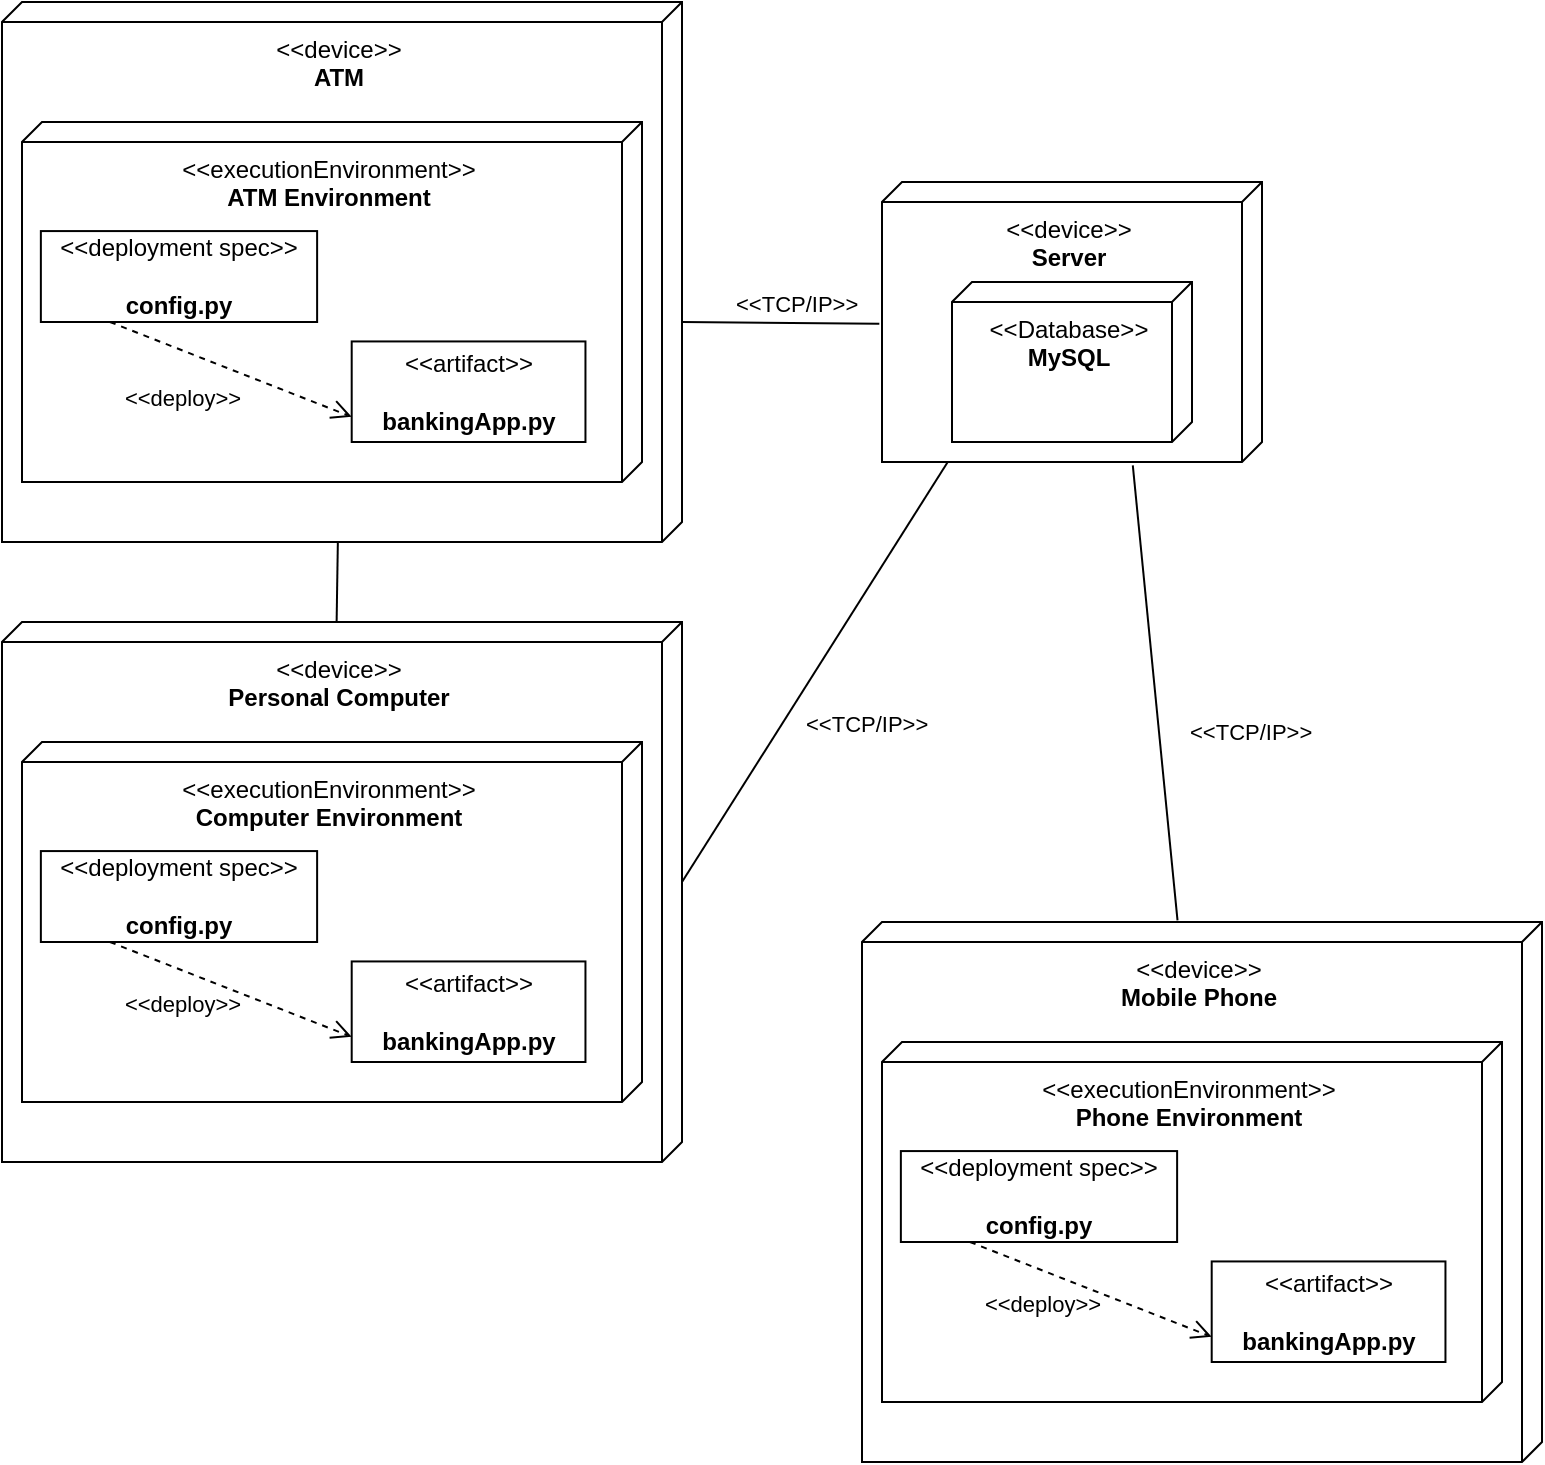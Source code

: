 <mxfile>
    <diagram id="dy1ZIlEPAgcs3ACNuQOc" name="Page-1">
        <mxGraphModel dx="1408" dy="960" grid="1" gridSize="10" guides="1" tooltips="1" connect="1" arrows="1" fold="1" page="1" pageScale="1" pageWidth="850" pageHeight="1100" math="0" shadow="0">
            <root>
                <mxCell id="0"/>
                <mxCell id="1" parent="0"/>
                <mxCell id="23" value="" style="edgeStyle=none;html=1;" edge="1" parent="1" source="2" target="12">
                    <mxGeometry relative="1" as="geometry"/>
                </mxCell>
                <mxCell id="2" value="&amp;lt;&amp;lt;device&amp;gt;&amp;gt;&lt;br&gt;&lt;b&gt;ATM&lt;/b&gt;" style="verticalAlign=top;align=center;shape=cube;size=10;direction=south;fontStyle=0;html=1;boundedLbl=1;spacingLeft=5;" vertex="1" parent="1">
                    <mxGeometry x="30" y="30" width="340" height="270" as="geometry"/>
                </mxCell>
                <mxCell id="3" value="&amp;lt;&amp;lt;executionEnvironment&amp;gt;&amp;gt;&lt;br&gt;&lt;b&gt;ATM Environment&lt;/b&gt;" style="verticalAlign=top;align=center;shape=cube;size=10;direction=south;html=1;boundedLbl=1;spacingLeft=5;" vertex="1" parent="2">
                    <mxGeometry width="310" height="180" relative="1" as="geometry">
                        <mxPoint x="10" y="60" as="offset"/>
                    </mxGeometry>
                </mxCell>
                <mxCell id="7" value="&amp;lt;&amp;lt;deployment spec&amp;gt;&amp;gt;&lt;br&gt;&lt;br&gt;&lt;b&gt;config.py&lt;/b&gt;" style="html=1;align=center;verticalAlign=middle;dashed=0;" vertex="1" parent="2">
                    <mxGeometry x="19.43" y="114.54" width="138.13" height="45.46" as="geometry"/>
                </mxCell>
                <mxCell id="8" value="&amp;lt;&amp;lt;artifact&amp;gt;&amp;gt;&lt;br&gt;&lt;br&gt;&lt;b&gt;bankingApp.py&lt;/b&gt;" style="html=1;align=center;verticalAlign=middle;dashed=0;" vertex="1" parent="2">
                    <mxGeometry x="174.85" y="169.72" width="116.88" height="50.28" as="geometry"/>
                </mxCell>
                <mxCell id="9" value="&amp;lt;&amp;lt;deploy&amp;gt;&amp;gt;" style="endArrow=open;startArrow=none;endFill=0;startFill=0;endSize=8;html=1;verticalAlign=bottom;dashed=1;labelBackgroundColor=none;exitX=0.25;exitY=1;exitDx=0;exitDy=0;entryX=0;entryY=0.75;entryDx=0;entryDy=0;" edge="1" parent="2" source="7" target="8">
                    <mxGeometry x="-0.216" y="-31" width="160" relative="1" as="geometry">
                        <mxPoint x="350.625" y="270" as="sourcePoint"/>
                        <mxPoint x="520.625" y="270" as="targetPoint"/>
                        <mxPoint as="offset"/>
                    </mxGeometry>
                </mxCell>
                <mxCell id="4" value="&amp;lt;&amp;lt;device&amp;gt;&amp;gt;&lt;br&gt;&lt;b&gt;Server&lt;/b&gt;" style="verticalAlign=top;align=center;shape=cube;size=10;direction=south;fontStyle=0;html=1;boundedLbl=1;spacingLeft=5;" vertex="1" parent="1">
                    <mxGeometry x="470" y="120" width="190" height="140" as="geometry"/>
                </mxCell>
                <mxCell id="5" value="&amp;lt;&amp;lt;Database&amp;gt;&amp;gt;&lt;br&gt;&lt;b&gt;MySQL&lt;/b&gt;" style="verticalAlign=top;align=center;shape=cube;size=10;direction=south;html=1;boundedLbl=1;spacingLeft=5;" vertex="1" parent="4">
                    <mxGeometry width="120" height="80" relative="1" as="geometry">
                        <mxPoint x="35" y="50" as="offset"/>
                    </mxGeometry>
                </mxCell>
                <mxCell id="6" value="&amp;lt;&amp;lt;TCP/IP&amp;gt;&amp;gt;" style="html=1;verticalAlign=bottom;labelBackgroundColor=none;endArrow=none;endFill=0;endSize=6;align=left;entryX=0.506;entryY=1.007;entryDx=0;entryDy=0;entryPerimeter=0;exitX=0;exitY=0;exitDx=160;exitDy=0;exitPerimeter=0;" edge="1" parent="1" source="2" target="4">
                    <mxGeometry x="-0.494" relative="1" as="geometry">
                        <mxPoint x="350" y="190" as="sourcePoint"/>
                        <mxPoint x="570" y="209.76" as="targetPoint"/>
                        <mxPoint as="offset"/>
                    </mxGeometry>
                </mxCell>
                <mxCell id="11" value="&amp;lt;&amp;lt;device&amp;gt;&amp;gt;&lt;br&gt;&lt;b&gt;Personal Computer&lt;/b&gt;" style="verticalAlign=top;align=center;shape=cube;size=10;direction=south;fontStyle=0;html=1;boundedLbl=1;spacingLeft=5;" vertex="1" parent="1">
                    <mxGeometry x="30" y="340" width="340" height="270" as="geometry"/>
                </mxCell>
                <mxCell id="12" value="&amp;lt;&amp;lt;executionEnvironment&amp;gt;&amp;gt;&lt;br&gt;&lt;b&gt;Computer Environment&lt;/b&gt;" style="verticalAlign=top;align=center;shape=cube;size=10;direction=south;html=1;boundedLbl=1;spacingLeft=5;" vertex="1" parent="11">
                    <mxGeometry width="310" height="180" relative="1" as="geometry">
                        <mxPoint x="10" y="60" as="offset"/>
                    </mxGeometry>
                </mxCell>
                <mxCell id="13" value="&amp;lt;&amp;lt;deployment spec&amp;gt;&amp;gt;&lt;br&gt;&lt;br&gt;&lt;b&gt;config.py&lt;/b&gt;" style="html=1;align=center;verticalAlign=middle;dashed=0;" vertex="1" parent="11">
                    <mxGeometry x="19.43" y="114.54" width="138.13" height="45.46" as="geometry"/>
                </mxCell>
                <mxCell id="14" value="&amp;lt;&amp;lt;artifact&amp;gt;&amp;gt;&lt;br&gt;&lt;br&gt;&lt;b&gt;bankingApp.py&lt;/b&gt;" style="html=1;align=center;verticalAlign=middle;dashed=0;" vertex="1" parent="11">
                    <mxGeometry x="174.85" y="169.72" width="116.88" height="50.28" as="geometry"/>
                </mxCell>
                <mxCell id="15" value="&amp;lt;&amp;lt;deploy&amp;gt;&amp;gt;" style="endArrow=open;startArrow=none;endFill=0;startFill=0;endSize=8;html=1;verticalAlign=bottom;dashed=1;labelBackgroundColor=none;exitX=0.25;exitY=1;exitDx=0;exitDy=0;entryX=0;entryY=0.75;entryDx=0;entryDy=0;" edge="1" parent="11" source="13" target="14">
                    <mxGeometry x="-0.258" y="-24" width="160" relative="1" as="geometry">
                        <mxPoint x="350.625" y="270" as="sourcePoint"/>
                        <mxPoint x="520.625" y="270" as="targetPoint"/>
                        <mxPoint as="offset"/>
                    </mxGeometry>
                </mxCell>
                <mxCell id="16" value="&amp;lt;&amp;lt;TCP/IP&amp;gt;&amp;gt;" style="html=1;verticalAlign=bottom;labelBackgroundColor=none;endArrow=none;endFill=0;endSize=6;align=left;entryX=1;entryY=0.827;entryDx=0;entryDy=0;entryPerimeter=0;exitX=0;exitY=0;exitDx=130;exitDy=0;exitPerimeter=0;" edge="1" parent="1" source="11" target="4">
                    <mxGeometry x="-0.266" y="-13" relative="1" as="geometry">
                        <mxPoint x="380" y="200" as="sourcePoint"/>
                        <mxPoint x="478.67" y="200.84" as="targetPoint"/>
                        <mxPoint as="offset"/>
                    </mxGeometry>
                </mxCell>
                <mxCell id="17" value="&amp;lt;&amp;lt;device&amp;gt;&amp;gt;&lt;br&gt;&lt;b&gt;Mobile Phone&lt;/b&gt;" style="verticalAlign=top;align=center;shape=cube;size=10;direction=south;fontStyle=0;html=1;boundedLbl=1;spacingLeft=5;" vertex="1" parent="1">
                    <mxGeometry x="460" y="490" width="340" height="270" as="geometry"/>
                </mxCell>
                <mxCell id="18" value="&amp;lt;&amp;lt;executionEnvironment&amp;gt;&amp;gt;&lt;br&gt;&lt;b&gt;Phone Environment&lt;/b&gt;" style="verticalAlign=top;align=center;shape=cube;size=10;direction=south;html=1;boundedLbl=1;spacingLeft=5;" vertex="1" parent="17">
                    <mxGeometry width="310" height="180" relative="1" as="geometry">
                        <mxPoint x="10" y="60" as="offset"/>
                    </mxGeometry>
                </mxCell>
                <mxCell id="19" value="&amp;lt;&amp;lt;deployment spec&amp;gt;&amp;gt;&lt;br&gt;&lt;br&gt;&lt;b&gt;config.py&lt;/b&gt;" style="html=1;align=center;verticalAlign=middle;dashed=0;" vertex="1" parent="17">
                    <mxGeometry x="19.43" y="114.54" width="138.13" height="45.46" as="geometry"/>
                </mxCell>
                <mxCell id="20" value="&amp;lt;&amp;lt;artifact&amp;gt;&amp;gt;&lt;br&gt;&lt;br&gt;&lt;b&gt;bankingApp.py&lt;/b&gt;" style="html=1;align=center;verticalAlign=middle;dashed=0;" vertex="1" parent="17">
                    <mxGeometry x="174.85" y="169.72" width="116.88" height="50.28" as="geometry"/>
                </mxCell>
                <mxCell id="21" value="&amp;lt;&amp;lt;deploy&amp;gt;&amp;gt;" style="endArrow=open;startArrow=none;endFill=0;startFill=0;endSize=8;html=1;verticalAlign=bottom;dashed=1;labelBackgroundColor=none;exitX=0.25;exitY=1;exitDx=0;exitDy=0;entryX=0;entryY=0.75;entryDx=0;entryDy=0;" edge="1" parent="17" source="19" target="20">
                    <mxGeometry x="-0.258" y="-24" width="160" relative="1" as="geometry">
                        <mxPoint x="350.625" y="270" as="sourcePoint"/>
                        <mxPoint x="520.625" y="270" as="targetPoint"/>
                        <mxPoint as="offset"/>
                    </mxGeometry>
                </mxCell>
                <mxCell id="22" value="&amp;lt;&amp;lt;TCP/IP&amp;gt;&amp;gt;" style="html=1;verticalAlign=bottom;labelBackgroundColor=none;endArrow=none;endFill=0;endSize=6;align=left;entryX=1.012;entryY=0.34;entryDx=0;entryDy=0;entryPerimeter=0;exitX=-0.003;exitY=0.536;exitDx=0;exitDy=0;exitPerimeter=0;" edge="1" parent="1" source="17" target="4">
                    <mxGeometry x="-0.266" y="-13" relative="1" as="geometry">
                        <mxPoint x="380" y="480" as="sourcePoint"/>
                        <mxPoint x="512.87" y="270" as="targetPoint"/>
                        <mxPoint as="offset"/>
                    </mxGeometry>
                </mxCell>
            </root>
        </mxGraphModel>
    </diagram>
</mxfile>
